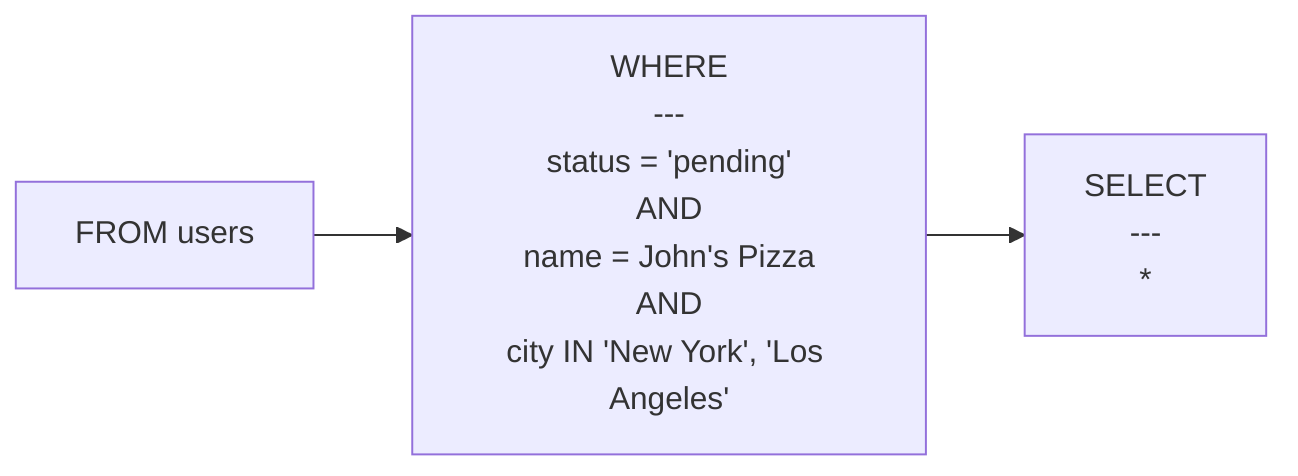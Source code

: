 flowchart LR
    node_0[FROM users]
    node_1["WHERE<br/>---<br/>status = 'pending'<br/>AND<br/>name = John's Pizza<br/>AND<br/>city IN 'New York', 'Los Angeles'"]
    node_2["SELECT<br/>---<br/>*"]
    node_0 --> node_1
    node_1 --> node_2